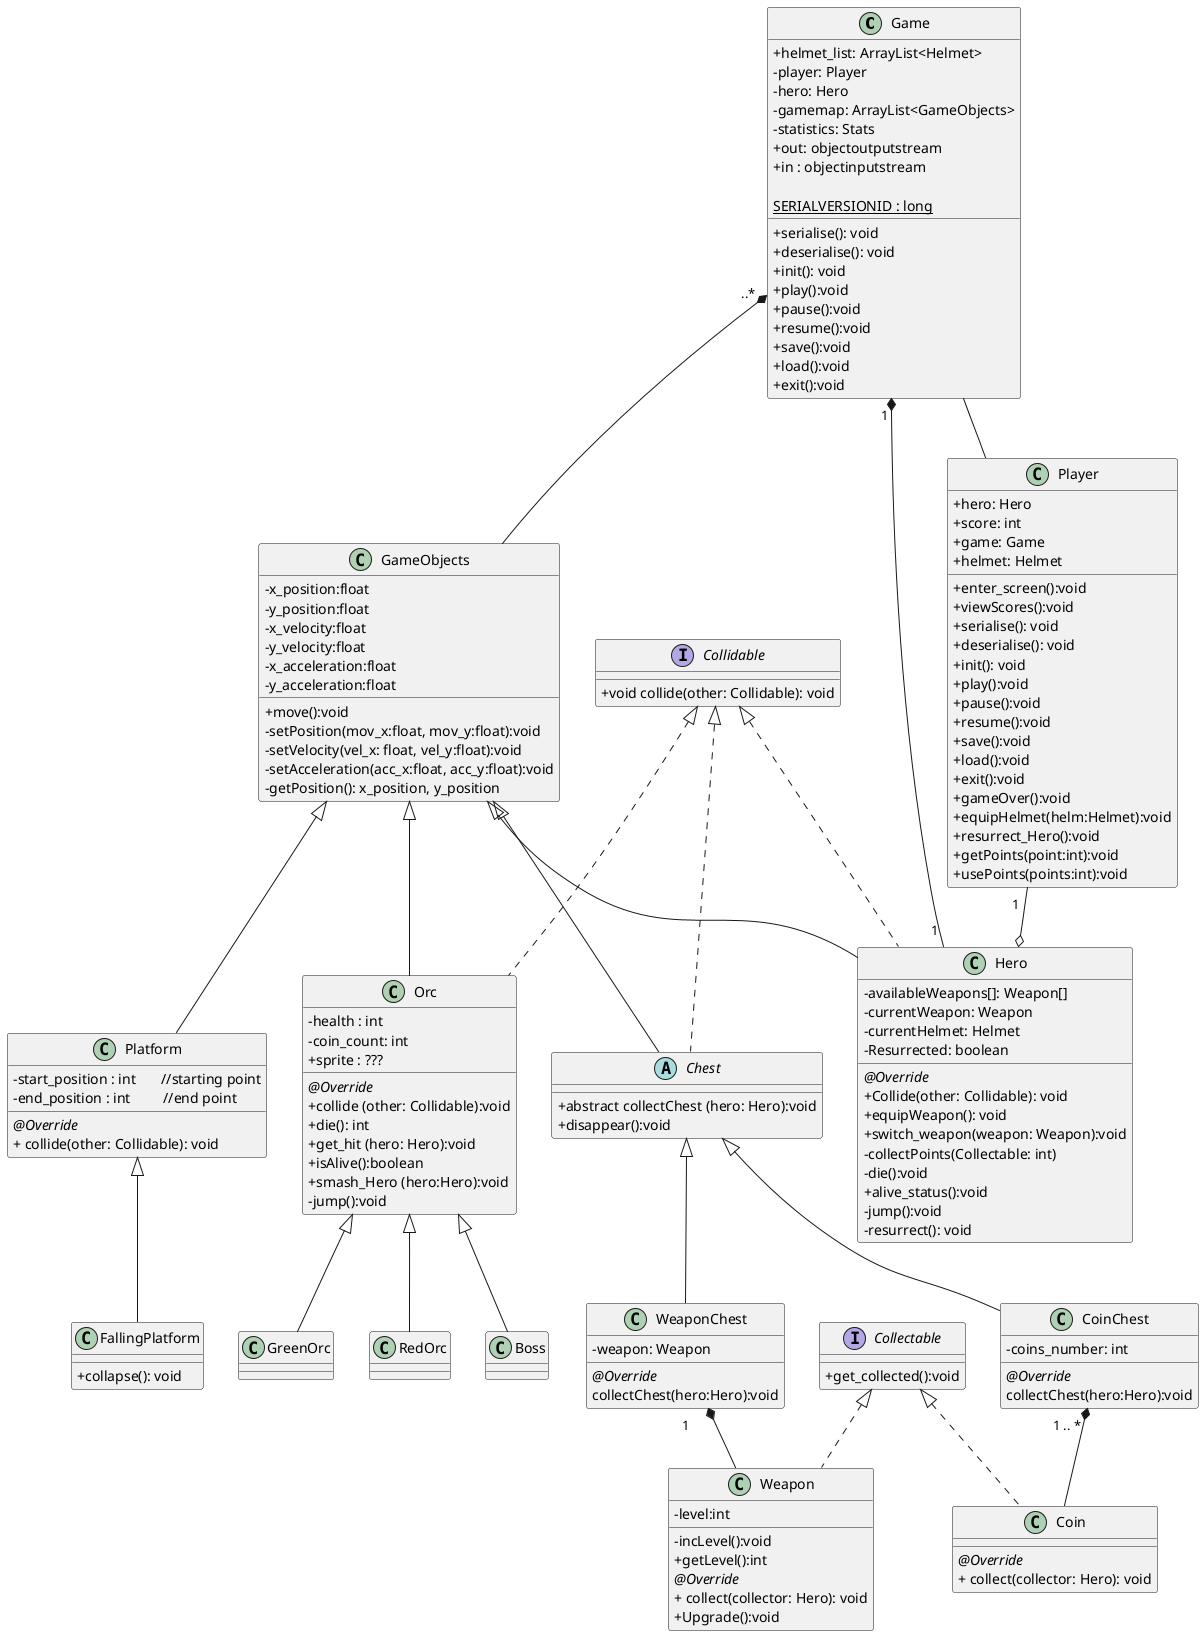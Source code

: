 @startuml

skinparam classAttributeIconSize 0

class Game{
    'main class, contains everything relevant to the starting/stopping of the game.
    + helmet_list: ArrayList<Helmet>
    - player: Player
    - hero: Hero
    - gamemap: ArrayList<GameObjects>
    - statistics: Stats
    + out: objectoutputstream
    + in : objectinputstream

    <u>SERIALVERSIONID : long</u>

    + serialise(): void
    + deserialise(): void
    + init(): void
    + play():void
    + pause():void
    + resume():void
    + save():void
    + load():void
    + exit():void
}

class GameObjects{
    -x_position:float
    -y_position:float
    -x_velocity:float
    -y_velocity:float
    -x_acceleration:float
    -y_acceleration:float

    +move():void
    -setPosition(mov_x:float, mov_y:float):void
    -setVelocity(vel_x: float, vel_y:float):void
    -setAcceleration(acc_x:float, acc_y:float):void
    -getPosition(): x_position, y_position

}

class Player{
    +hero: Hero
    +score: int
    +game: Game
    +helmet: Helmet

    + enter_screen():void
    + viewScores():void
    + serialise(): void
    + deserialise(): void
    + init(): void
    + play():void
    + pause():void
    + resume():void
    + save():void
    + load():void
    + exit():void
    + gameOver():void
    + equipHelmet(helm:Helmet):void
    + resurrect_Hero():void
    + getPoints(point:int):void
    + usePoints(points:int):void
}

class Hero extends GameObjects implements Collidable{
    'contains player information: high scores, save games, etc
    'for serialisation/deserialisation (?)
    -availableWeapons[]: Weapon[]
    -currentWeapon: Weapon
    -currentHelmet: Helmet
    -Resurrected: boolean


    {method} <i>@Override</i>\n+Collide(other: Collidable): void
    {method} +equipWeapon(): void
    {method} +switch_weapon(weapon: Weapon):void
    {method} -collectPoints(Collectable: int)
    {method} -die():void
    {method} +alive_status():void
    {method} -jump():void
    {method} -resurrect(): void

}

interface Collidable{
    + void collide(other: Collidable): void
}

abstract class Chest extends GameObjects implements Collidable{
    {method} +abstract collectChest (hero: Hero):void
    {method} +disappear():void
}

class Orc extends GameObjects implements Collidable{
    -health : int
    -coin_count: int
    +sprite : ???

    <i>@Override</i>\n+collide (other: Collidable):void
    +die(): int
    +get_hit (hero: Hero):void
    +isAlive():boolean
    +smash_Hero (hero:Hero):void
    -jump():void
}
class GreenOrc extends Orc{
}
class RedOrc extends Orc{
}
class Boss extends Orc{
}

class WeaponChest extends Chest{
    -weapon: Weapon
    {method} <i>@Override</i>\ncollectChest(hero:Hero):void
}
class CoinChest extends Chest{
    -coins_number: int
    {method} <i>@Override</i>\ncollectChest(hero:Hero):void
}

class Weapon implements Collectable{
- level:int


-incLevel():void
+getLevel():int
<i>@Override</i> \n+ collect(collector: Hero): void
+ Upgrade():void
}

class Coin implements Collectable{
<i>@Override</i> \n+ collect(collector: Hero): void
}

interface Collectable{
    + get_collected():void
}

class Platform extends GameObjects{
    -start_position : int       //starting point
    -end_position : int         //end point
    <i>@Override</i> \n+ collide(other: Collidable): void
}

class FallingPlatform extends Platform {

    + collapse(): void
}


'for Game
Game "1 " *-- "1 " Hero
Game "..* " *-- GameObjects
Game  --  Player
'for Player
Player "1  " --o Hero
'for Chests
WeaponChest "1      " *-- Weapon
CoinChest "1 .. * " *-- Coin
@enduml